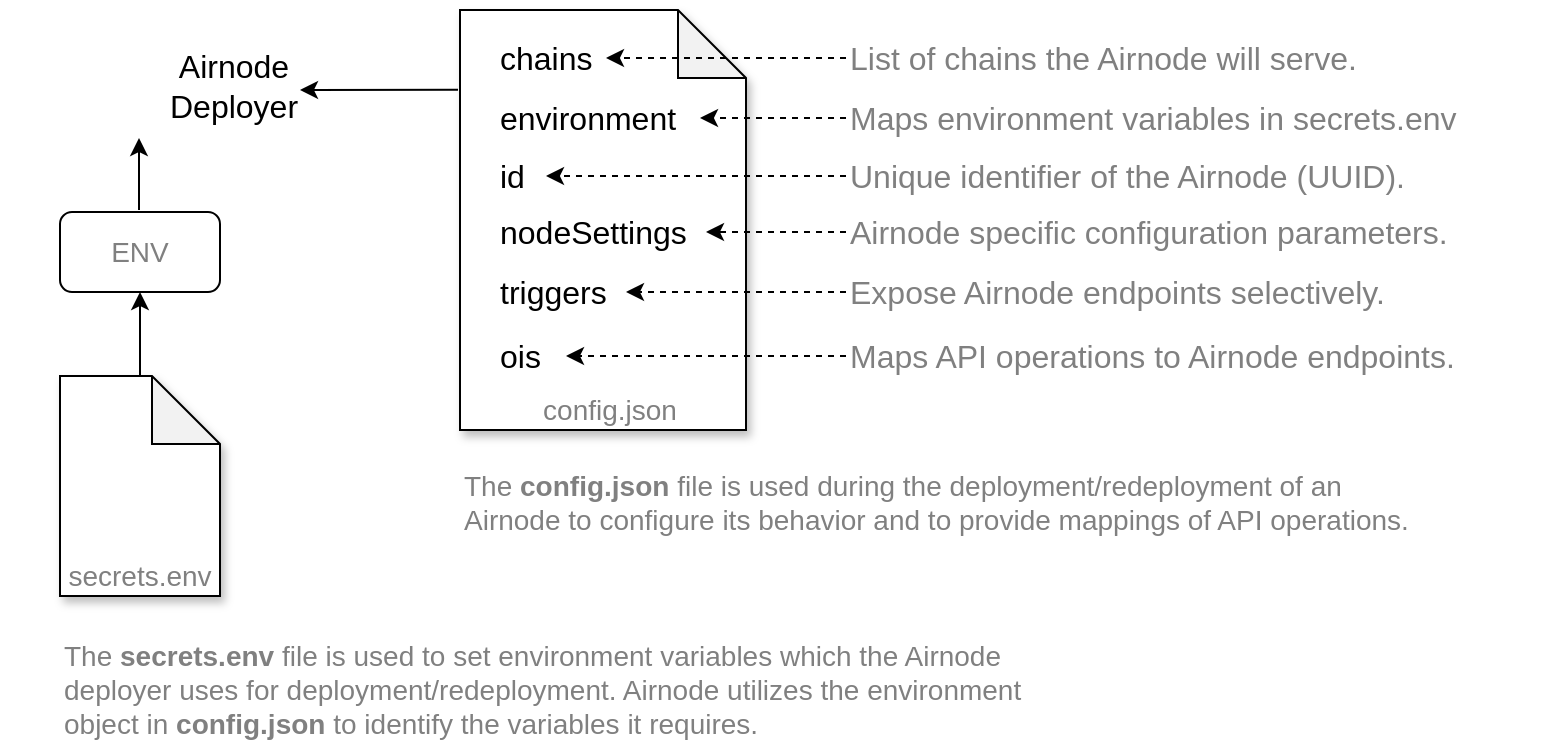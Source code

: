 <mxfile version="14.5.1" type="device"><diagram id="mT2qd8aw5n1E3S2MTiCz" name="Page-1"><mxGraphModel dx="1106" dy="860" grid="1" gridSize="10" guides="1" tooltips="1" connect="1" arrows="1" fold="1" page="1" pageScale="1" pageWidth="850" pageHeight="1100" background="none" math="0" shadow="0"><root><mxCell id="0"/><mxCell id="1" parent="0"/><mxCell id="nz9i8vKxkm-LMwYKm1jx-1" value="" style="shape=note;whiteSpace=wrap;html=1;backgroundOutline=1;darkOpacity=0.05;fontSize=14;size=34;shadow=1;" parent="1" vertex="1"><mxGeometry x="280" y="20" width="143" height="210" as="geometry"/></mxCell><mxCell id="nz9i8vKxkm-LMwYKm1jx-6" value="&lt;font style=&quot;font-size: 16px;&quot;&gt;Maps API operations to Airnode endpoints.&lt;/font&gt;" style="text;html=1;strokeColor=none;fillColor=none;align=left;verticalAlign=middle;whiteSpace=wrap;rounded=0;sketch=0;fontSize=16;fontColor=#808080;" parent="1" vertex="1"><mxGeometry x="473" y="183" width="327" height="20" as="geometry"/></mxCell><mxCell id="nz9i8vKxkm-LMwYKm1jx-8" value="Expose Airnode endpoints selectively." style="text;html=1;strokeColor=none;fillColor=none;align=left;verticalAlign=middle;whiteSpace=wrap;rounded=0;sketch=0;fontSize=16;fontColor=#808080;" parent="1" vertex="1"><mxGeometry x="473" y="151" width="327" height="20" as="geometry"/></mxCell><mxCell id="nz9i8vKxkm-LMwYKm1jx-9" value="Airnode specific configuration parameters." style="text;html=1;strokeColor=none;fillColor=none;align=left;verticalAlign=middle;whiteSpace=wrap;rounded=0;sketch=0;fontSize=16;fontColor=#808080;" parent="1" vertex="1"><mxGeometry x="473" y="121" width="327" height="20" as="geometry"/></mxCell><mxCell id="nz9i8vKxkm-LMwYKm1jx-11" value="Unique identifier of the Airnode (UUID)." style="text;html=1;strokeColor=none;fillColor=none;align=left;verticalAlign=middle;whiteSpace=wrap;rounded=0;sketch=0;fontSize=16;fontColor=#808080;" parent="1" vertex="1"><mxGeometry x="473" y="93" width="327" height="20" as="geometry"/></mxCell><mxCell id="nz9i8vKxkm-LMwYKm1jx-22" value="&lt;font style=&quot;font-size: 14px&quot;&gt;&lt;br class=&quot;Apple-interchange-newline&quot; style=&quot;font-size: 14px&quot;&gt;The &lt;b style=&quot;font-size: 14px&quot;&gt;config.json&lt;/b&gt; file is used during the deployment/redeployment of an Airnode to configure its behavior and to provide mappings of API operations.&lt;/font&gt;" style="text;html=1;strokeColor=none;fillColor=none;align=left;verticalAlign=middle;whiteSpace=wrap;rounded=0;shadow=1;sketch=0;fontSize=14;fontColor=#808080;" parent="1" vertex="1"><mxGeometry x="280" y="248" width="490" height="20" as="geometry"/></mxCell><mxCell id="nz9i8vKxkm-LMwYKm1jx-23" value="config.json" style="text;html=1;strokeColor=none;fillColor=none;align=center;verticalAlign=middle;whiteSpace=wrap;rounded=0;shadow=1;sketch=0;fontColor=#808080;fontSize=14;" parent="1" vertex="1"><mxGeometry x="335" y="210" width="40" height="20" as="geometry"/></mxCell><mxCell id="MId8WKVrAwp1vagER6Nr-4" value="" style="edgeStyle=orthogonalEdgeStyle;rounded=0;orthogonalLoop=1;jettySize=auto;html=1;fontSize=14;fontColor=#808080;" edge="1" parent="1" source="nz9i8vKxkm-LMwYKm1jx-24" target="MId8WKVrAwp1vagER6Nr-2"><mxGeometry relative="1" as="geometry"/></mxCell><mxCell id="nz9i8vKxkm-LMwYKm1jx-24" value="" style="shape=note;whiteSpace=wrap;html=1;backgroundOutline=1;darkOpacity=0.05;fontSize=14;size=34;shadow=1;" parent="1" vertex="1"><mxGeometry x="80" y="203" width="80" height="110" as="geometry"/></mxCell><mxCell id="nz9i8vKxkm-LMwYKm1jx-25" value="secrets.env" style="text;html=1;strokeColor=none;fillColor=none;align=center;verticalAlign=middle;whiteSpace=wrap;rounded=0;shadow=1;sketch=0;fontColor=#808080;fontSize=14;" parent="1" vertex="1"><mxGeometry x="100" y="293" width="40" height="20" as="geometry"/></mxCell><mxCell id="nz9i8vKxkm-LMwYKm1jx-26" value="&lt;font style=&quot;font-size: 14px&quot;&gt;The &lt;b style=&quot;font-size: 14px&quot;&gt;secrets.env&lt;/b&gt; file is used to set environment variables which the Airnode deployer uses for deployment/redeployment. Airnode utilizes the environment object in&amp;nbsp;&lt;b style=&quot;font-size: 14px&quot;&gt;config.json&lt;/b&gt;&lt;span style=&quot;font-size: 14px&quot;&gt; to identify the variables it requires&lt;/span&gt;.&lt;/font&gt;" style="text;html=1;strokeColor=none;fillColor=none;align=left;verticalAlign=middle;whiteSpace=wrap;rounded=0;shadow=1;sketch=0;fontSize=14;fontColor=#808080;" parent="1" vertex="1"><mxGeometry x="80" y="350" width="500" height="20" as="geometry"/></mxCell><mxCell id="pkysSd6FZ5iRAVhKFhNl-2" value="" style="endArrow=classic;html=1;exitX=0;exitY=0.5;exitDx=0;exitDy=0;entryX=1;entryY=0.5;entryDx=0;entryDy=0;dashed=1;" parent="1" source="nz9i8vKxkm-LMwYKm1jx-6" target="pkysSd6FZ5iRAVhKFhNl-8" edge="1"><mxGeometry width="50" height="50" relative="1" as="geometry"><mxPoint x="450" y="192" as="sourcePoint"/><mxPoint x="347" y="153" as="targetPoint"/></mxGeometry></mxCell><mxCell id="pkysSd6FZ5iRAVhKFhNl-3" value="&lt;font style=&quot;font-size: 16px&quot;&gt;chains&lt;/font&gt;" style="text;html=1;strokeColor=none;fillColor=none;align=left;verticalAlign=middle;whiteSpace=wrap;rounded=0;" parent="1" vertex="1"><mxGeometry x="298" y="34" width="55" height="20" as="geometry"/></mxCell><mxCell id="pkysSd6FZ5iRAVhKFhNl-4" value="&lt;font style=&quot;font-size: 16px&quot;&gt;environment&lt;/font&gt;" style="text;html=1;strokeColor=none;fillColor=none;align=left;verticalAlign=middle;whiteSpace=wrap;rounded=0;" parent="1" vertex="1"><mxGeometry x="298" y="64" width="102" height="20" as="geometry"/></mxCell><mxCell id="pkysSd6FZ5iRAVhKFhNl-5" value="&lt;font style=&quot;font-size: 16px&quot;&gt;id&lt;/font&gt;" style="text;html=1;strokeColor=none;fillColor=none;align=left;verticalAlign=middle;whiteSpace=wrap;rounded=0;" parent="1" vertex="1"><mxGeometry x="298" y="93" width="25" height="20" as="geometry"/></mxCell><mxCell id="pkysSd6FZ5iRAVhKFhNl-6" value="&lt;font style=&quot;font-size: 16px&quot;&gt;nodeSettings&lt;br&gt;&lt;/font&gt;" style="text;html=1;strokeColor=none;fillColor=none;align=left;verticalAlign=middle;whiteSpace=wrap;rounded=0;" parent="1" vertex="1"><mxGeometry x="298" y="121" width="105" height="20" as="geometry"/></mxCell><mxCell id="pkysSd6FZ5iRAVhKFhNl-7" value="&lt;font style=&quot;font-size: 16px&quot;&gt;triggers&lt;br&gt;&lt;/font&gt;" style="text;html=1;strokeColor=none;fillColor=none;align=left;verticalAlign=middle;whiteSpace=wrap;rounded=0;" parent="1" vertex="1"><mxGeometry x="298" y="151" width="65" height="20" as="geometry"/></mxCell><mxCell id="pkysSd6FZ5iRAVhKFhNl-8" value="&lt;font style=&quot;font-size: 16px&quot;&gt;ois&lt;/font&gt;" style="text;html=1;strokeColor=none;fillColor=none;align=left;verticalAlign=middle;whiteSpace=wrap;rounded=0;" parent="1" vertex="1"><mxGeometry x="298" y="183" width="35" height="20" as="geometry"/></mxCell><mxCell id="pkysSd6FZ5iRAVhKFhNl-19" value="" style="endArrow=classic;html=1;dashed=1;exitX=0;exitY=0.5;exitDx=0;exitDy=0;entryX=1;entryY=0.5;entryDx=0;entryDy=0;" parent="1" source="nz9i8vKxkm-LMwYKm1jx-8" target="pkysSd6FZ5iRAVhKFhNl-7" edge="1"><mxGeometry width="50" height="50" relative="1" as="geometry"><mxPoint x="330" y="408" as="sourcePoint"/><mxPoint x="380" y="358" as="targetPoint"/></mxGeometry></mxCell><mxCell id="pkysSd6FZ5iRAVhKFhNl-20" value="" style="endArrow=classic;html=1;dashed=1;exitX=0;exitY=0.5;exitDx=0;exitDy=0;entryX=1;entryY=0.5;entryDx=0;entryDy=0;" parent="1" source="nz9i8vKxkm-LMwYKm1jx-9" target="pkysSd6FZ5iRAVhKFhNl-6" edge="1"><mxGeometry width="50" height="50" relative="1" as="geometry"><mxPoint x="330" y="408" as="sourcePoint"/><mxPoint x="380" y="358" as="targetPoint"/></mxGeometry></mxCell><mxCell id="pkysSd6FZ5iRAVhKFhNl-21" value="" style="endArrow=classic;html=1;dashed=1;exitX=0;exitY=0.5;exitDx=0;exitDy=0;entryX=1;entryY=0.5;entryDx=0;entryDy=0;" parent="1" source="nz9i8vKxkm-LMwYKm1jx-11" target="pkysSd6FZ5iRAVhKFhNl-5" edge="1"><mxGeometry width="50" height="50" relative="1" as="geometry"><mxPoint x="473" y="102" as="sourcePoint"/><mxPoint x="380" y="358" as="targetPoint"/></mxGeometry></mxCell><mxCell id="pkysSd6FZ5iRAVhKFhNl-22" value="Maps environment variables in secrets.env" style="text;html=1;strokeColor=none;fillColor=none;align=left;verticalAlign=middle;whiteSpace=wrap;rounded=0;sketch=0;fontSize=16;fontColor=#808080;" parent="1" vertex="1"><mxGeometry x="473" y="64" width="347" height="20" as="geometry"/></mxCell><mxCell id="pkysSd6FZ5iRAVhKFhNl-23" value="" style="endArrow=classic;html=1;dashed=1;exitX=0;exitY=0.5;exitDx=0;exitDy=0;" parent="1" source="pkysSd6FZ5iRAVhKFhNl-22" target="pkysSd6FZ5iRAVhKFhNl-4" edge="1"><mxGeometry width="50" height="50" relative="1" as="geometry"><mxPoint x="473" y="74" as="sourcePoint"/><mxPoint x="380" y="358" as="targetPoint"/></mxGeometry></mxCell><mxCell id="pkysSd6FZ5iRAVhKFhNl-24" value="List of chains the Airnode will serve." style="text;html=1;strokeColor=none;fillColor=none;align=left;verticalAlign=middle;whiteSpace=wrap;rounded=0;sketch=0;fontSize=16;fontColor=#808080;" parent="1" vertex="1"><mxGeometry x="473" y="34" width="270" height="20" as="geometry"/></mxCell><mxCell id="pkysSd6FZ5iRAVhKFhNl-25" value="" style="endArrow=classic;html=1;dashed=1;exitX=0;exitY=0.5;exitDx=0;exitDy=0;" parent="1" source="pkysSd6FZ5iRAVhKFhNl-24" target="pkysSd6FZ5iRAVhKFhNl-3" edge="1"><mxGeometry width="50" height="50" relative="1" as="geometry"><mxPoint x="473" y="44" as="sourcePoint"/><mxPoint x="380" y="358" as="targetPoint"/></mxGeometry></mxCell><mxCell id="ak6Ke_Uqv2oLZ9xQUbI7-1" value="" style="shape=image;verticalLabelPosition=bottom;labelBackgroundColor=#ffffff;verticalAlign=top;aspect=fixed;imageAspect=0;image=https://miro.medium.com/max/400/1*vfjYLDoXNs9OAdS_bk23RQ.png;" parent="1" vertex="1"><mxGeometry x="50" y="20" width="100" height="75" as="geometry"/></mxCell><mxCell id="ak6Ke_Uqv2oLZ9xQUbI7-2" value="&lt;font style=&quot;font-size: 16px&quot;&gt;Airnode&lt;br&gt;Deployer&lt;/font&gt;" style="text;html=1;strokeColor=none;fillColor=none;align=center;verticalAlign=middle;whiteSpace=wrap;rounded=0;" parent="1" vertex="1"><mxGeometry x="147" y="47.5" width="40" height="20" as="geometry"/></mxCell><mxCell id="ak6Ke_Uqv2oLZ9xQUbI7-8" value="" style="endArrow=classic;html=1;" parent="1" edge="1"><mxGeometry width="50" height="50" relative="1" as="geometry"><mxPoint x="119.5" y="120" as="sourcePoint"/><mxPoint x="119.5" y="84" as="targetPoint"/></mxGeometry></mxCell><mxCell id="z0v3msi38ALt3d_z-zW--1" value="" style="endArrow=classic;html=1;exitX=-0.007;exitY=0.19;exitDx=0;exitDy=0;exitPerimeter=0;" parent="1" source="nz9i8vKxkm-LMwYKm1jx-1" edge="1"><mxGeometry width="50" height="50" relative="1" as="geometry"><mxPoint x="330" y="460" as="sourcePoint"/><mxPoint x="200" y="60" as="targetPoint"/></mxGeometry></mxCell><mxCell id="MId8WKVrAwp1vagER6Nr-2" value="ENV" style="rounded=1;whiteSpace=wrap;html=1;fontSize=14;fontColor=#808080;" vertex="1" parent="1"><mxGeometry x="80" y="121" width="80" height="40" as="geometry"/></mxCell></root></mxGraphModel></diagram></mxfile>